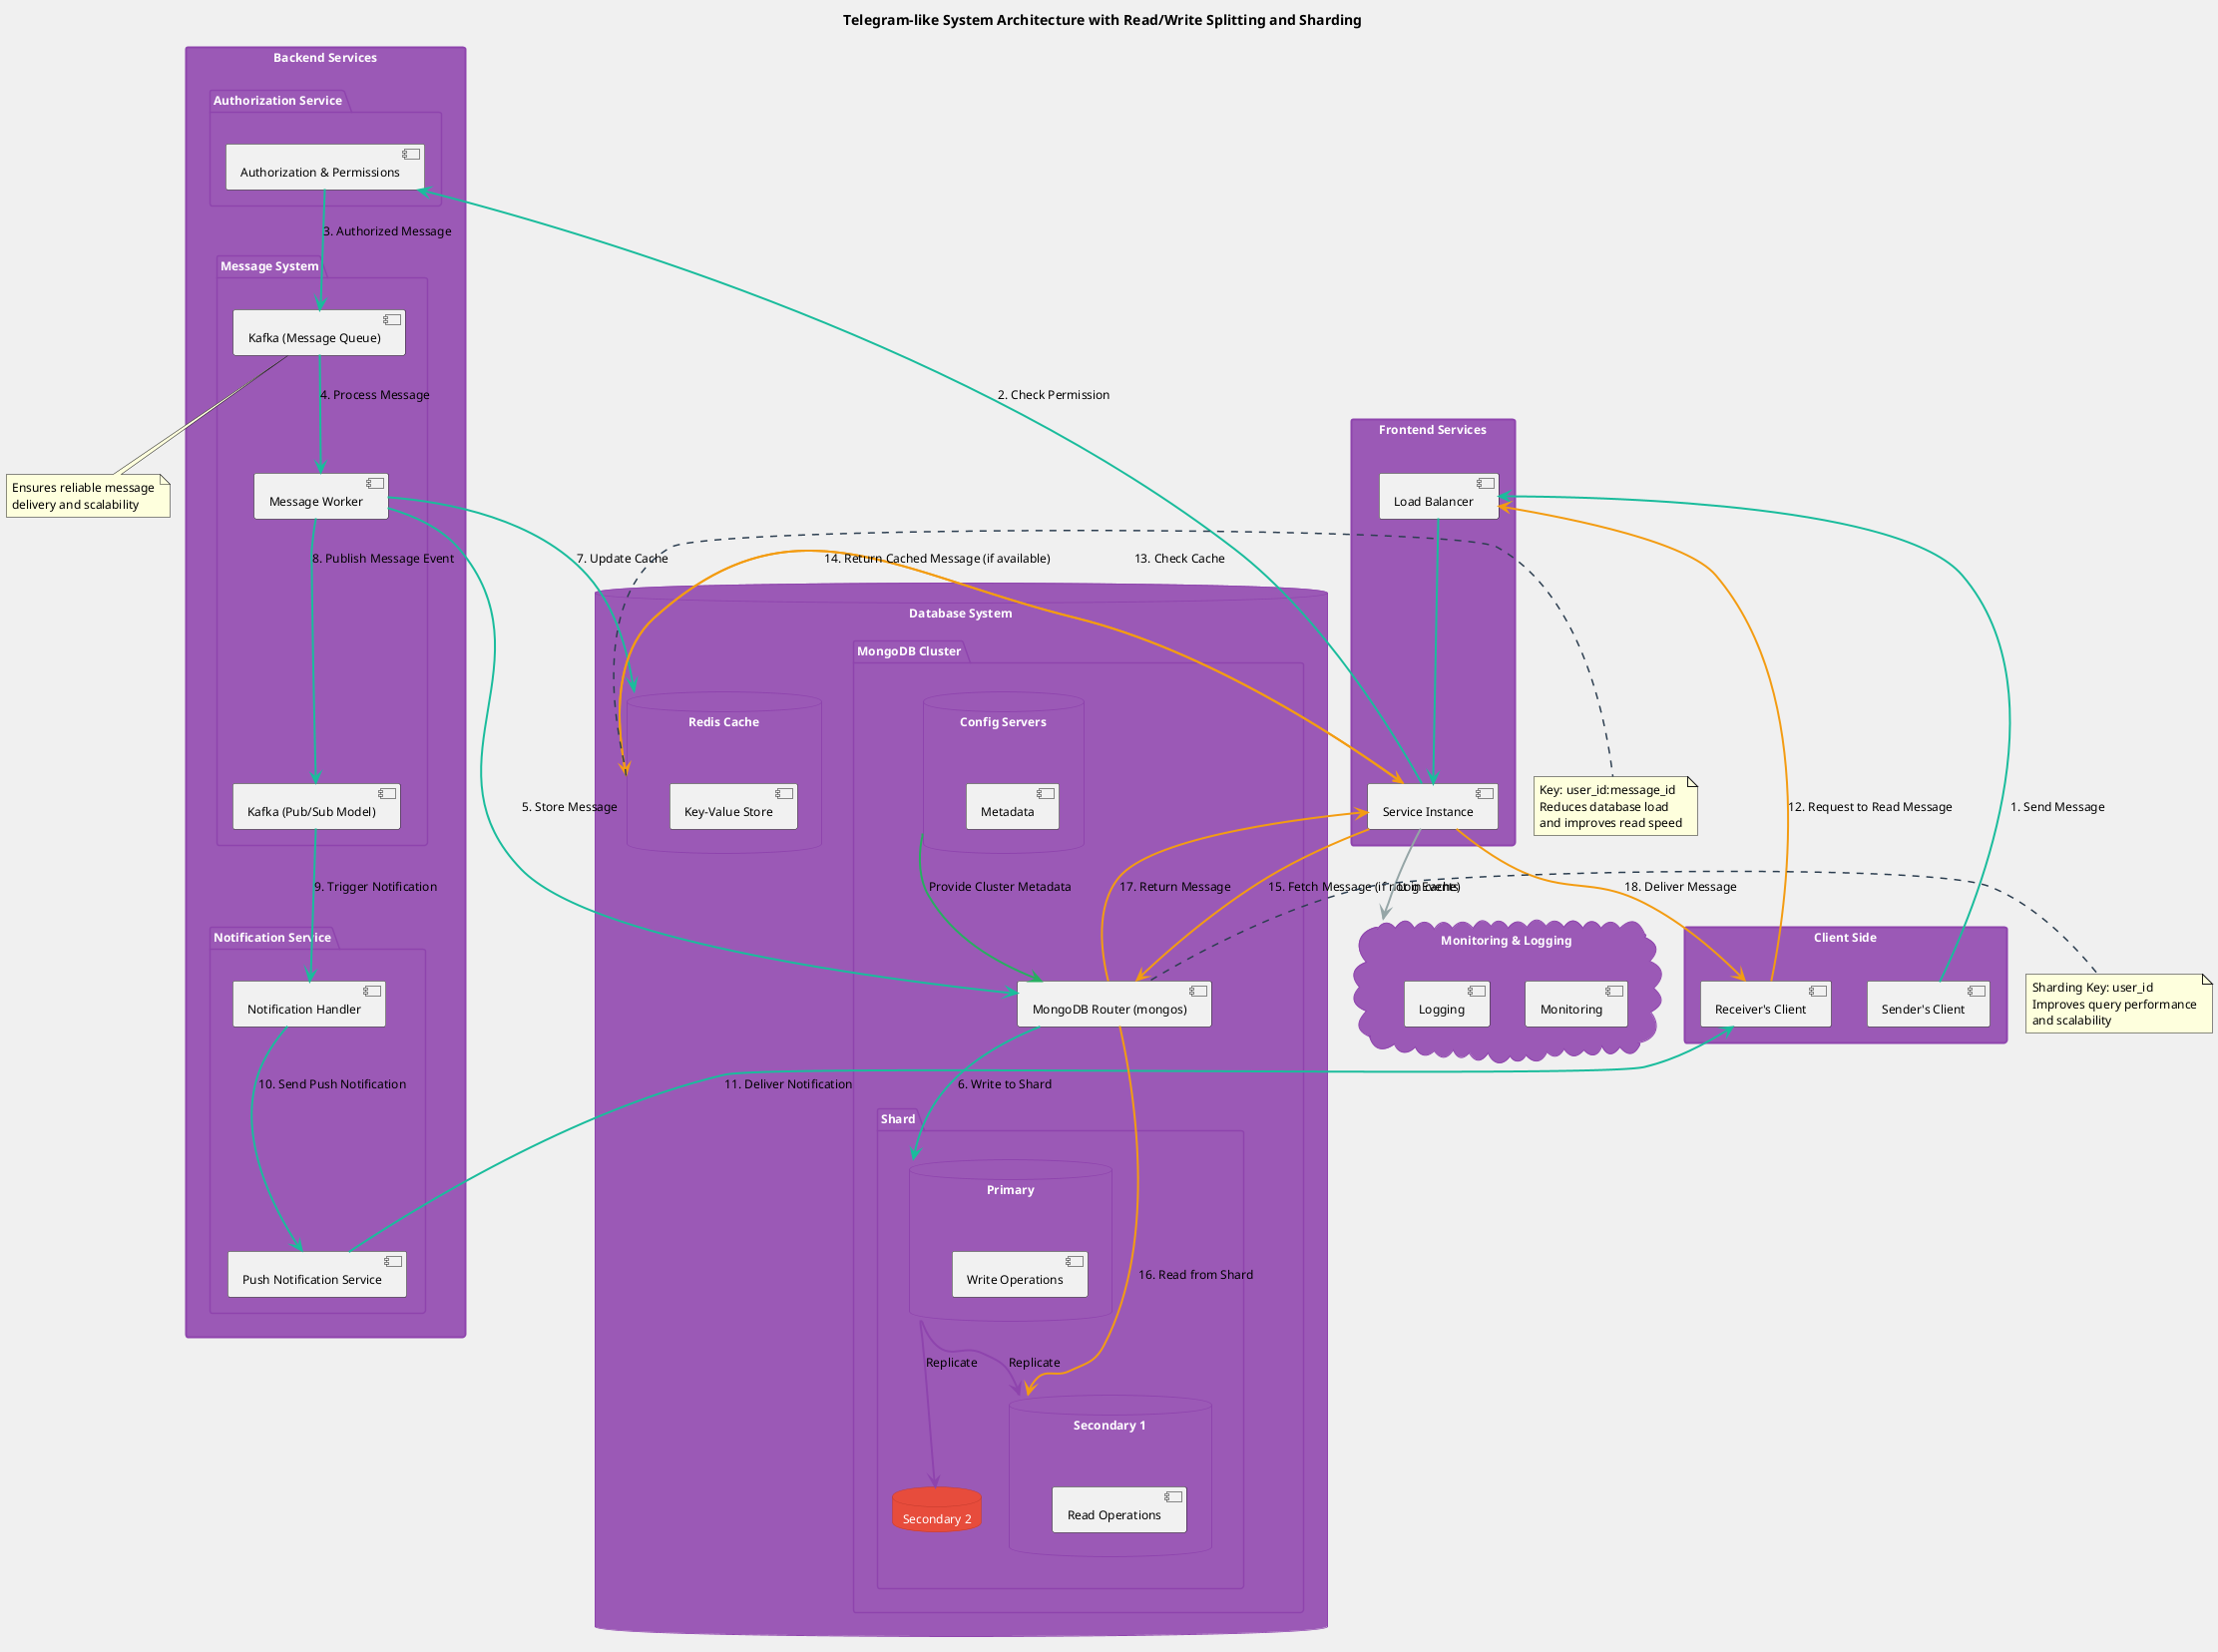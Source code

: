 @startuml
!define RECTANGLE class
!define DATABASE database
!define CLOUD cloud

skinparam backgroundColor #F0F0F0

skinparam handwritten false
skinparam shadowing false
skinparam defaultFontName Arial
skinparam defaultFontSize 12
skinparam arrowColor #2C3E50
skinparam arrowThickness 1.5

skinparam rectangle {
  BackgroundColor #3498DB
  BorderColor #2980B9
  FontColor #FFFFFF
  BorderThickness 2
}

skinparam database {
  BackgroundColor #E74C3C
  BorderColor #C0392B
  FontColor #FFFFFF
}

skinparam cloud {
  BackgroundColor #95A5A6
  BorderColor #7F8C8D
  FontColor #FFFFFF
}

skinparam package {
  BackgroundColor #9B59B6
  BorderColor #8E44AD
  FontColor #FFFFFF
}

title Telegram-like System Architecture with Read/Write Splitting and Sharding

rectangle "Client Side" {
  [Sender's Client]
  [Receiver's Client]
}

rectangle "Frontend Services" {
  [Load Balancer]
  [Service Instance]
}

rectangle "Backend Services" {
  package "Authorization Service" {
    [Authorization & Permissions]
  }
  
  package "Message System" {
    [Kafka (Message Queue)]
    [Kafka (Pub/Sub Model)]
    [Message Worker]
  }
  
  package "Notification Service" {
    [Notification Handler]
    [Push Notification Service]
  }
}

database "Database System" {
  package "MongoDB Cluster" {
    database "Config Servers" {
      [Metadata]
    }
    package "Shard" {
      database "Primary" {
        [Write Operations]
      }
      database "Secondary 1" {
        [Read Operations]
      }
      database "Secondary 2" {
        [Read Operations]
      }
    }
    [MongoDB Router (mongos)]
  }
  database "Redis Cache" {
    [Key-Value Store]
  }
}

cloud "Monitoring & Logging" {
  [Monitoring]
  [Logging]
}

' 消息流
[Sender's Client] -[#1ABC9C,bold]-> [Load Balancer]: 1. Send Message
[Load Balancer] -[#1ABC9C,bold]-> [Service Instance]
[Service Instance] -[#1ABC9C,bold]-> [Authorization & Permissions]: 2. Check Permission
[Authorization & Permissions] -[#1ABC9C,bold]-> [Kafka (Message Queue)]: 3. Authorized Message
[Kafka (Message Queue)] -[#1ABC9C,bold]-> [Message Worker]: 4. Process Message
[Message Worker] -[#1ABC9C,bold]-> [MongoDB Router (mongos)]: 5. Store Message
[MongoDB Router (mongos)] -[#1ABC9C,bold]-> [Primary]: 6. Write to Shard
[Message Worker] -[#1ABC9C,bold]-> [Redis Cache]: 7. Update Cache
[Message Worker] -[#1ABC9C,bold]-> [Kafka (Pub/Sub Model)]: 8. Publish Message Event
[Kafka (Pub/Sub Model)] -[#1ABC9C,bold]-> [Notification Handler]: 9. Trigger Notification
[Notification Handler] -[#1ABC9C,bold]-> [Push Notification Service]: 10. Send Push Notification
[Push Notification Service] -[#1ABC9C,bold]-> [Receiver's Client]: 11. Deliver Notification

' 读取消息流
[Receiver's Client] -[#F39C12,bold]-> [Load Balancer]: 12. Request to Read Message
[Service Instance] -[#F39C12,bold]-> [Redis Cache]: 13. Check Cache
[Redis Cache] -[#F39C12,bold]-> [Service Instance]: 14. Return Cached Message (if available)
[Service Instance] -[#F39C12,bold]-> [MongoDB Router (mongos)]: 15. Fetch Message (if not in cache)
[MongoDB Router (mongos)] -[#F39C12,bold]-> [Secondary 1]: 16. Read from Shard
[MongoDB Router (mongos)] -[#F39C12,bold]-> [Service Instance]: 17. Return Message
[Service Instance] -[#F39C12,bold]-> [Receiver's Client]: 18. Deliver Message

' 复制
[Primary] -[#8E44AD,bold]-> [Secondary 1]: Replicate
[Primary] -[#8E44AD,bold]-> [Secondary 2]: Replicate

' 配置服务器
[Config Servers] -[#27AE60,bold]-> [MongoDB Router (mongos)]: Provide Cluster Metadata

' 日志和监控
[Service Instance] -[#95A5A6,bold]-> [Monitoring & Logging]: Log Events

note right of [MongoDB Router (mongos)]
  Sharding Key: user_id
  Improves query performance
  and scalability
end note

note right of [Redis Cache]
  Key: user_id:message_id
  Reduces database load
  and improves read speed
end note

note bottom of [Kafka (Message Queue)]
  Ensures reliable message
  delivery and scalability
end note

@enduml

